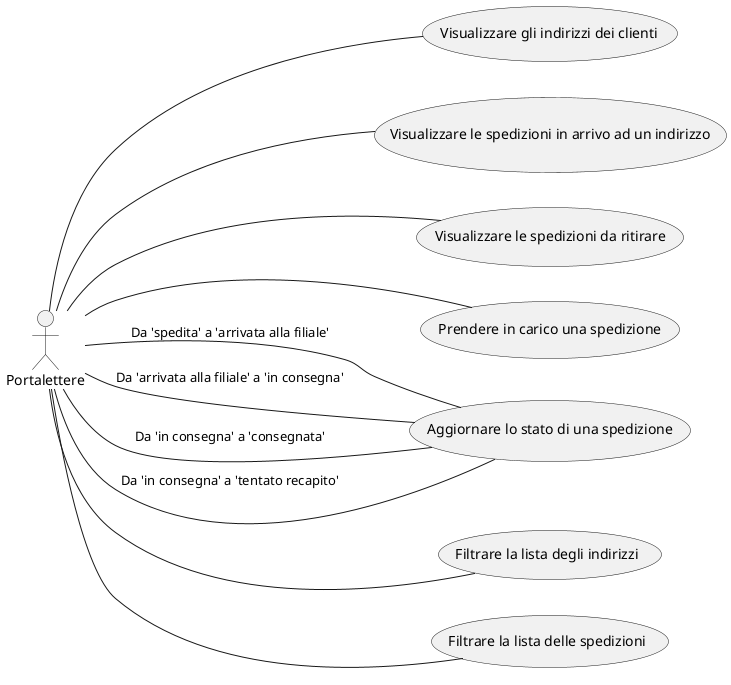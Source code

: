 @startuml
left to right direction
actor "Portalettere" as portalettere

usecase "Visualizzare gli indirizzi dei clienti" as UC2
usecase "Visualizzare le spedizioni in arrivo ad un indirizzo" as UC3
usecase "Visualizzare le spedizioni da ritirare" as UC4
usecase "Prendere in carico una spedizione" as UC9
usecase "Aggiornare lo stato di una spedizione" as UC10
usecase "Filtrare la lista degli indirizzi" as UC11
usecase "Filtrare la lista delle spedizioni" as UC12

portalettere -- UC2
portalettere -- UC3
portalettere -- UC4
portalettere -- UC9
portalettere -- UC10 : "Da 'spedita' a 'arrivata alla filiale'"
portalettere -- UC10 : "Da 'arrivata alla filiale' a 'in consegna'"
portalettere -- UC10 : "Da 'in consegna' a 'consegnata'"
portalettere -- UC10 : "Da 'in consegna' a 'tentato recapito'"
portalettere -- UC11
portalettere -- UC12

@enduml
